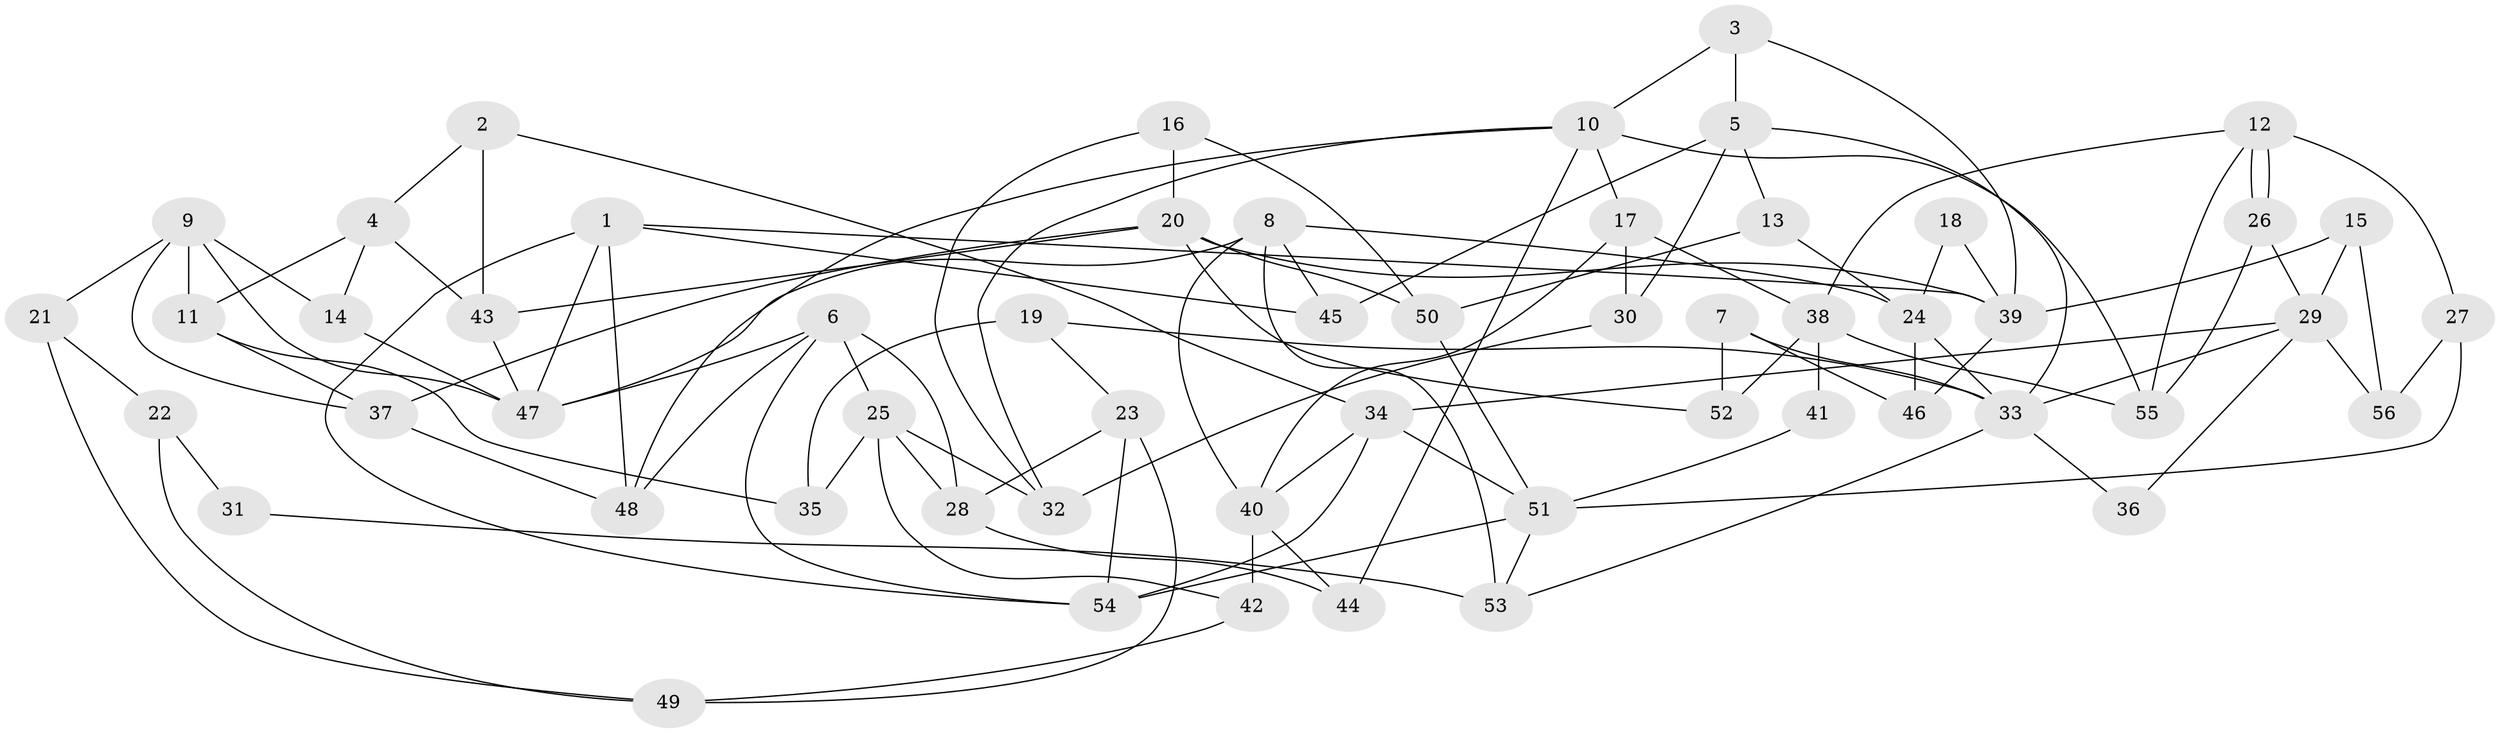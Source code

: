 // coarse degree distribution, {3: 0.3181818181818182, 2: 0.13636363636363635, 4: 0.18181818181818182, 6: 0.18181818181818182, 8: 0.045454545454545456, 9: 0.045454545454545456, 7: 0.045454545454545456, 5: 0.045454545454545456}
// Generated by graph-tools (version 1.1) at 2025/52/03/04/25 21:52:33]
// undirected, 56 vertices, 112 edges
graph export_dot {
graph [start="1"]
  node [color=gray90,style=filled];
  1;
  2;
  3;
  4;
  5;
  6;
  7;
  8;
  9;
  10;
  11;
  12;
  13;
  14;
  15;
  16;
  17;
  18;
  19;
  20;
  21;
  22;
  23;
  24;
  25;
  26;
  27;
  28;
  29;
  30;
  31;
  32;
  33;
  34;
  35;
  36;
  37;
  38;
  39;
  40;
  41;
  42;
  43;
  44;
  45;
  46;
  47;
  48;
  49;
  50;
  51;
  52;
  53;
  54;
  55;
  56;
  1 -- 39;
  1 -- 47;
  1 -- 45;
  1 -- 48;
  1 -- 54;
  2 -- 43;
  2 -- 34;
  2 -- 4;
  3 -- 10;
  3 -- 39;
  3 -- 5;
  4 -- 11;
  4 -- 14;
  4 -- 43;
  5 -- 45;
  5 -- 13;
  5 -- 30;
  5 -- 33;
  6 -- 47;
  6 -- 48;
  6 -- 25;
  6 -- 28;
  6 -- 54;
  7 -- 33;
  7 -- 52;
  7 -- 46;
  8 -- 40;
  8 -- 53;
  8 -- 24;
  8 -- 45;
  8 -- 47;
  9 -- 11;
  9 -- 47;
  9 -- 14;
  9 -- 21;
  9 -- 37;
  10 -- 44;
  10 -- 48;
  10 -- 17;
  10 -- 32;
  10 -- 55;
  11 -- 35;
  11 -- 37;
  12 -- 38;
  12 -- 26;
  12 -- 26;
  12 -- 27;
  12 -- 55;
  13 -- 24;
  13 -- 50;
  14 -- 47;
  15 -- 56;
  15 -- 39;
  15 -- 29;
  16 -- 50;
  16 -- 20;
  16 -- 32;
  17 -- 30;
  17 -- 38;
  17 -- 40;
  18 -- 39;
  18 -- 24;
  19 -- 23;
  19 -- 33;
  19 -- 35;
  20 -- 43;
  20 -- 50;
  20 -- 37;
  20 -- 39;
  20 -- 52;
  21 -- 49;
  21 -- 22;
  22 -- 49;
  22 -- 31;
  23 -- 54;
  23 -- 28;
  23 -- 49;
  24 -- 33;
  24 -- 46;
  25 -- 32;
  25 -- 28;
  25 -- 35;
  25 -- 42;
  26 -- 55;
  26 -- 29;
  27 -- 51;
  27 -- 56;
  28 -- 44;
  29 -- 33;
  29 -- 34;
  29 -- 36;
  29 -- 56;
  30 -- 32;
  31 -- 53;
  33 -- 36;
  33 -- 53;
  34 -- 54;
  34 -- 40;
  34 -- 51;
  37 -- 48;
  38 -- 55;
  38 -- 41;
  38 -- 52;
  39 -- 46;
  40 -- 42;
  40 -- 44;
  41 -- 51;
  42 -- 49;
  43 -- 47;
  50 -- 51;
  51 -- 54;
  51 -- 53;
}
